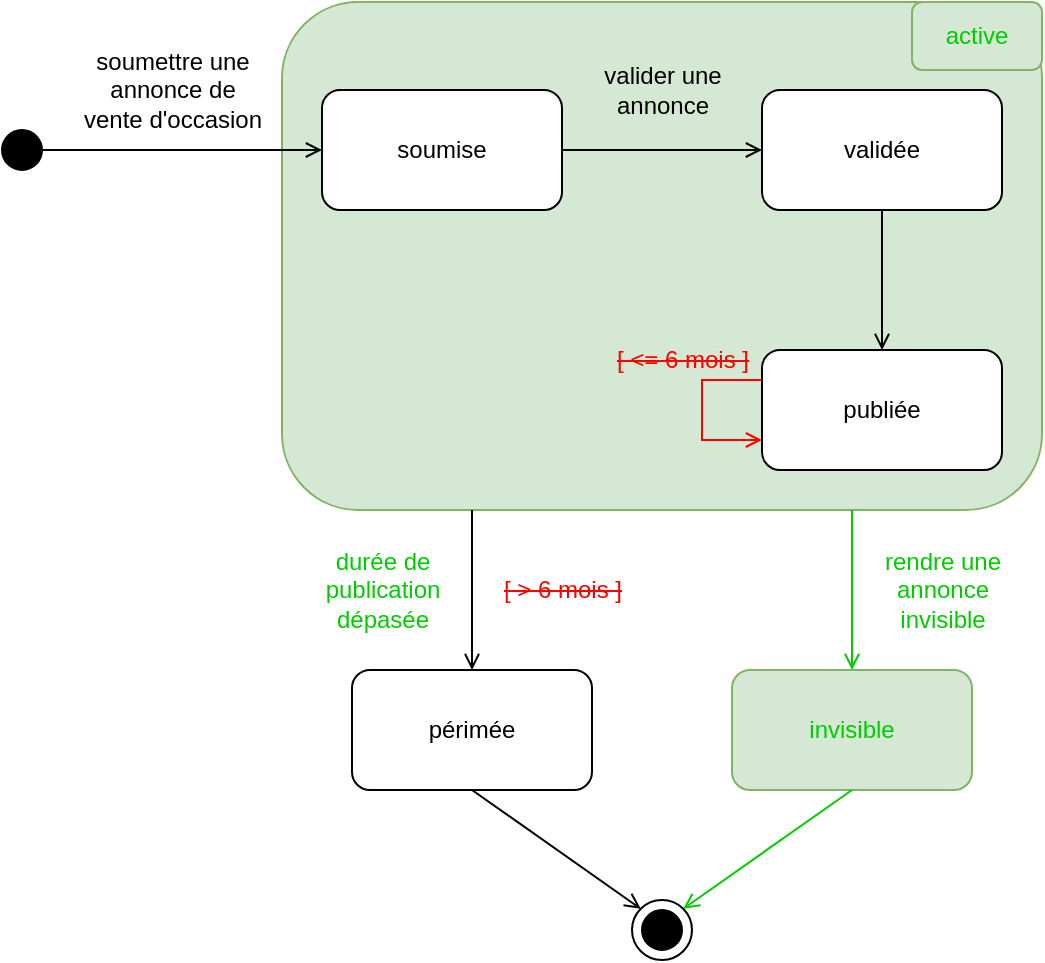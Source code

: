 <mxfile version="22.1.2" type="device">
  <diagram name="Page-1" id="eA_269fhGGT-t8miq8zX">
    <mxGraphModel dx="1195" dy="737" grid="1" gridSize="10" guides="1" tooltips="1" connect="1" arrows="1" fold="1" page="1" pageScale="1" pageWidth="827" pageHeight="583" math="0" shadow="0">
      <root>
        <mxCell id="0" />
        <mxCell id="1" parent="0" />
        <mxCell id="J5BWZxYgXUkZilHQ0DRr-7" value="" style="rounded=1;whiteSpace=wrap;html=1;fillColor=#d5e8d4;strokeColor=#82b366;" vertex="1" parent="1">
          <mxGeometry x="180" y="66" width="380" height="254" as="geometry" />
        </mxCell>
        <mxCell id="J5BWZxYgXUkZilHQ0DRr-1" value="" style="ellipse;whiteSpace=wrap;html=1;aspect=fixed;fillColor=#000000;" vertex="1" parent="1">
          <mxGeometry x="40" y="130" width="20" height="20" as="geometry" />
        </mxCell>
        <mxCell id="J5BWZxYgXUkZilHQ0DRr-2" value="soumise" style="rounded=1;whiteSpace=wrap;html=1;" vertex="1" parent="1">
          <mxGeometry x="200" y="110" width="120" height="60" as="geometry" />
        </mxCell>
        <mxCell id="J5BWZxYgXUkZilHQ0DRr-3" value="validée" style="rounded=1;whiteSpace=wrap;html=1;" vertex="1" parent="1">
          <mxGeometry x="420" y="110" width="120" height="60" as="geometry" />
        </mxCell>
        <mxCell id="J5BWZxYgXUkZilHQ0DRr-4" value="publiée" style="rounded=1;whiteSpace=wrap;html=1;" vertex="1" parent="1">
          <mxGeometry x="420" y="240" width="120" height="60" as="geometry" />
        </mxCell>
        <mxCell id="J5BWZxYgXUkZilHQ0DRr-5" value="périmée" style="rounded=1;whiteSpace=wrap;html=1;" vertex="1" parent="1">
          <mxGeometry x="215" y="400" width="120" height="60" as="geometry" />
        </mxCell>
        <mxCell id="J5BWZxYgXUkZilHQ0DRr-6" value="&lt;font color=&quot;#00cc00&quot;&gt;invisible&lt;/font&gt;" style="rounded=1;whiteSpace=wrap;html=1;fillColor=#d5e8d4;strokeColor=#82b366;" vertex="1" parent="1">
          <mxGeometry x="405" y="400" width="120" height="60" as="geometry" />
        </mxCell>
        <mxCell id="J5BWZxYgXUkZilHQ0DRr-8" value="" style="endArrow=open;html=1;rounded=0;entryX=0;entryY=0.5;entryDx=0;entryDy=0;exitX=1;exitY=0.5;exitDx=0;exitDy=0;endFill=0;" edge="1" parent="1" source="J5BWZxYgXUkZilHQ0DRr-1" target="J5BWZxYgXUkZilHQ0DRr-2">
          <mxGeometry width="50" height="50" relative="1" as="geometry">
            <mxPoint x="-120" y="200" as="sourcePoint" />
            <mxPoint x="110" y="170" as="targetPoint" />
          </mxGeometry>
        </mxCell>
        <mxCell id="J5BWZxYgXUkZilHQ0DRr-9" value="" style="endArrow=open;html=1;rounded=0;entryX=0;entryY=0.5;entryDx=0;entryDy=0;exitX=1;exitY=0.5;exitDx=0;exitDy=0;endFill=0;" edge="1" parent="1" source="J5BWZxYgXUkZilHQ0DRr-2" target="J5BWZxYgXUkZilHQ0DRr-3">
          <mxGeometry width="50" height="50" relative="1" as="geometry">
            <mxPoint x="110" y="150" as="sourcePoint" />
            <mxPoint x="210" y="150" as="targetPoint" />
          </mxGeometry>
        </mxCell>
        <mxCell id="J5BWZxYgXUkZilHQ0DRr-10" value="valider une&lt;br&gt;annonce" style="text;html=1;align=center;verticalAlign=middle;resizable=0;points=[];autosize=1;strokeColor=none;fillColor=none;" vertex="1" parent="1">
          <mxGeometry x="330" y="90" width="80" height="40" as="geometry" />
        </mxCell>
        <mxCell id="J5BWZxYgXUkZilHQ0DRr-11" value="soumettre une&lt;br&gt;annonce de&lt;br&gt;vente d&#39;occasion" style="text;html=1;align=center;verticalAlign=middle;resizable=0;points=[];autosize=1;strokeColor=none;fillColor=none;" vertex="1" parent="1">
          <mxGeometry x="70" y="80" width="110" height="60" as="geometry" />
        </mxCell>
        <mxCell id="J5BWZxYgXUkZilHQ0DRr-12" value="&lt;font color=&quot;#00cc00&quot;&gt;active&lt;/font&gt;" style="rounded=1;whiteSpace=wrap;html=1;fillColor=#d5e8d4;strokeColor=#82b366;" vertex="1" parent="1">
          <mxGeometry x="495" y="66" width="65" height="34" as="geometry" />
        </mxCell>
        <mxCell id="J5BWZxYgXUkZilHQ0DRr-14" value="" style="endArrow=open;html=1;rounded=0;entryX=0.5;entryY=0;entryDx=0;entryDy=0;exitX=0.5;exitY=1;exitDx=0;exitDy=0;endFill=0;" edge="1" parent="1" source="J5BWZxYgXUkZilHQ0DRr-3" target="J5BWZxYgXUkZilHQ0DRr-4">
          <mxGeometry width="50" height="50" relative="1" as="geometry">
            <mxPoint x="330" y="150" as="sourcePoint" />
            <mxPoint x="430" y="150" as="targetPoint" />
          </mxGeometry>
        </mxCell>
        <mxCell id="J5BWZxYgXUkZilHQ0DRr-15" value="" style="endArrow=open;html=1;rounded=0;entryX=0.5;entryY=0;entryDx=0;entryDy=0;exitX=0.25;exitY=1;exitDx=0;exitDy=0;endFill=0;" edge="1" parent="1" source="J5BWZxYgXUkZilHQ0DRr-7" target="J5BWZxYgXUkZilHQ0DRr-5">
          <mxGeometry width="50" height="50" relative="1" as="geometry">
            <mxPoint x="490" y="180" as="sourcePoint" />
            <mxPoint x="490" y="250" as="targetPoint" />
          </mxGeometry>
        </mxCell>
        <mxCell id="J5BWZxYgXUkZilHQ0DRr-16" value="" style="endArrow=open;html=1;rounded=0;entryX=0.5;entryY=0;entryDx=0;entryDy=0;exitX=0.75;exitY=1;exitDx=0;exitDy=0;endFill=0;strokeColor=#00CC00;" edge="1" parent="1" source="J5BWZxYgXUkZilHQ0DRr-7" target="J5BWZxYgXUkZilHQ0DRr-6">
          <mxGeometry width="50" height="50" relative="1" as="geometry">
            <mxPoint x="285" y="330" as="sourcePoint" />
            <mxPoint x="270" y="390" as="targetPoint" />
          </mxGeometry>
        </mxCell>
        <mxCell id="J5BWZxYgXUkZilHQ0DRr-17" value="&lt;font color=&quot;#00cc00&quot;&gt;rendre une&lt;br&gt;annonce&lt;br&gt;invisible&lt;/font&gt;" style="text;html=1;align=center;verticalAlign=middle;resizable=0;points=[];autosize=1;strokeColor=none;fillColor=none;" vertex="1" parent="1">
          <mxGeometry x="470" y="330" width="80" height="60" as="geometry" />
        </mxCell>
        <mxCell id="J5BWZxYgXUkZilHQ0DRr-18" value="&lt;font color=&quot;#00cc00&quot;&gt;durée de&lt;br&gt;publication&lt;br&gt;dépasée&lt;/font&gt;" style="text;html=1;align=center;verticalAlign=middle;resizable=0;points=[];autosize=1;strokeColor=none;fillColor=none;" vertex="1" parent="1">
          <mxGeometry x="190" y="330" width="80" height="60" as="geometry" />
        </mxCell>
        <mxCell id="J5BWZxYgXUkZilHQ0DRr-19" value="&lt;font color=&quot;#ff0000&quot;&gt;&lt;strike&gt;[ &amp;gt; 6 mois ]&lt;/strike&gt;&lt;/font&gt;" style="text;html=1;align=center;verticalAlign=middle;resizable=0;points=[];autosize=1;strokeColor=none;fillColor=none;" vertex="1" parent="1">
          <mxGeometry x="280" y="345" width="80" height="30" as="geometry" />
        </mxCell>
        <mxCell id="J5BWZxYgXUkZilHQ0DRr-20" value="&lt;font color=&quot;#ff0000&quot;&gt;&lt;strike&gt;[ &amp;lt;= 6 mois ]&lt;/strike&gt;&lt;/font&gt;" style="text;html=1;align=center;verticalAlign=middle;resizable=0;points=[];autosize=1;strokeColor=none;fillColor=none;" vertex="1" parent="1">
          <mxGeometry x="335" y="230" width="90" height="30" as="geometry" />
        </mxCell>
        <mxCell id="J5BWZxYgXUkZilHQ0DRr-21" value="" style="endArrow=open;html=1;rounded=0;exitX=0;exitY=0.25;exitDx=0;exitDy=0;endFill=0;entryX=0;entryY=0.75;entryDx=0;entryDy=0;strokeColor=#FF0000;" edge="1" parent="1" source="J5BWZxYgXUkZilHQ0DRr-4" target="J5BWZxYgXUkZilHQ0DRr-4">
          <mxGeometry width="50" height="50" relative="1" as="geometry">
            <mxPoint x="490" y="180" as="sourcePoint" />
            <mxPoint x="640" y="310" as="targetPoint" />
            <Array as="points">
              <mxPoint x="390" y="255" />
              <mxPoint x="390" y="285" />
            </Array>
          </mxGeometry>
        </mxCell>
        <mxCell id="J5BWZxYgXUkZilHQ0DRr-22" value="" style="endArrow=open;html=1;rounded=0;exitX=0.5;exitY=1;exitDx=0;exitDy=0;endFill=0;entryX=0;entryY=0;entryDx=0;entryDy=0;" edge="1" parent="1" source="J5BWZxYgXUkZilHQ0DRr-5" target="J5BWZxYgXUkZilHQ0DRr-26">
          <mxGeometry width="50" height="50" relative="1" as="geometry">
            <mxPoint x="285" y="330" as="sourcePoint" />
            <mxPoint x="330" y="510" as="targetPoint" />
          </mxGeometry>
        </mxCell>
        <mxCell id="J5BWZxYgXUkZilHQ0DRr-24" value="" style="endArrow=open;html=1;rounded=0;exitX=0.5;exitY=1;exitDx=0;exitDy=0;endFill=0;strokeColor=#00CC00;entryX=1;entryY=0;entryDx=0;entryDy=0;" edge="1" parent="1" source="J5BWZxYgXUkZilHQ0DRr-6" target="J5BWZxYgXUkZilHQ0DRr-26">
          <mxGeometry width="50" height="50" relative="1" as="geometry">
            <mxPoint x="475" y="330" as="sourcePoint" />
            <mxPoint x="410" y="510" as="targetPoint" />
          </mxGeometry>
        </mxCell>
        <mxCell id="J5BWZxYgXUkZilHQ0DRr-25" value="" style="ellipse;whiteSpace=wrap;html=1;aspect=fixed;fillColor=#000000;" vertex="1" parent="1">
          <mxGeometry x="360" y="520" width="20" height="20" as="geometry" />
        </mxCell>
        <mxCell id="J5BWZxYgXUkZilHQ0DRr-26" value="" style="ellipse;whiteSpace=wrap;html=1;aspect=fixed;fillColor=none;" vertex="1" parent="1">
          <mxGeometry x="355" y="515" width="30" height="30" as="geometry" />
        </mxCell>
      </root>
    </mxGraphModel>
  </diagram>
</mxfile>

